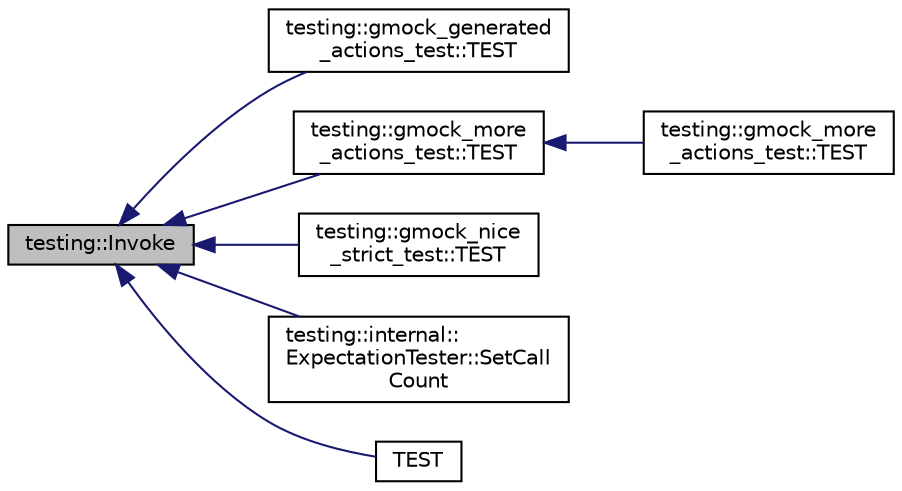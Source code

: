 digraph "testing::Invoke"
{
  edge [fontname="Helvetica",fontsize="10",labelfontname="Helvetica",labelfontsize="10"];
  node [fontname="Helvetica",fontsize="10",shape=record];
  rankdir="LR";
  Node993 [label="testing::Invoke",height=0.2,width=0.4,color="black", fillcolor="grey75", style="filled", fontcolor="black"];
  Node993 -> Node994 [dir="back",color="midnightblue",fontsize="10",style="solid",fontname="Helvetica"];
  Node994 [label="testing::gmock_generated\l_actions_test::TEST",height=0.2,width=0.4,color="black", fillcolor="white", style="filled",URL="$d7/dae/namespacetesting_1_1gmock__generated__actions__test.html#ae6ef9e9d09c01cd0699a3044fd8c3f1f"];
  Node993 -> Node995 [dir="back",color="midnightblue",fontsize="10",style="solid",fontname="Helvetica"];
  Node995 [label="testing::gmock_more\l_actions_test::TEST",height=0.2,width=0.4,color="black", fillcolor="white", style="filled",URL="$d1/d7a/namespacetesting_1_1gmock__more__actions__test.html#a9c5fbd26c6cc6ed31aed5bafb2fa8e5c"];
  Node995 -> Node996 [dir="back",color="midnightblue",fontsize="10",style="solid",fontname="Helvetica"];
  Node996 [label="testing::gmock_more\l_actions_test::TEST",height=0.2,width=0.4,color="black", fillcolor="white", style="filled",URL="$d1/d7a/namespacetesting_1_1gmock__more__actions__test.html#a972b47a7e96b95606190afa928ea2db4"];
  Node993 -> Node997 [dir="back",color="midnightblue",fontsize="10",style="solid",fontname="Helvetica"];
  Node997 [label="testing::gmock_nice\l_strict_test::TEST",height=0.2,width=0.4,color="black", fillcolor="white", style="filled",URL="$db/df5/namespacetesting_1_1gmock__nice__strict__test.html#a0a43059a52437e547c8fb836008b8e60"];
  Node993 -> Node998 [dir="back",color="midnightblue",fontsize="10",style="solid",fontname="Helvetica"];
  Node998 [label="testing::internal::\lExpectationTester::SetCall\lCount",height=0.2,width=0.4,color="black", fillcolor="white", style="filled",URL="$db/d6d/classtesting_1_1internal_1_1_expectation_tester.html#af5d762355ef83f414c4b0fc14c8fc943"];
  Node993 -> Node999 [dir="back",color="midnightblue",fontsize="10",style="solid",fontname="Helvetica"];
  Node999 [label="TEST",height=0.2,width=0.4,color="black", fillcolor="white", style="filled",URL="$d8/dce/gmock__link__test_8h.html#a632cd5bfa5abc4dca05bca7e32c3117c"];
}
